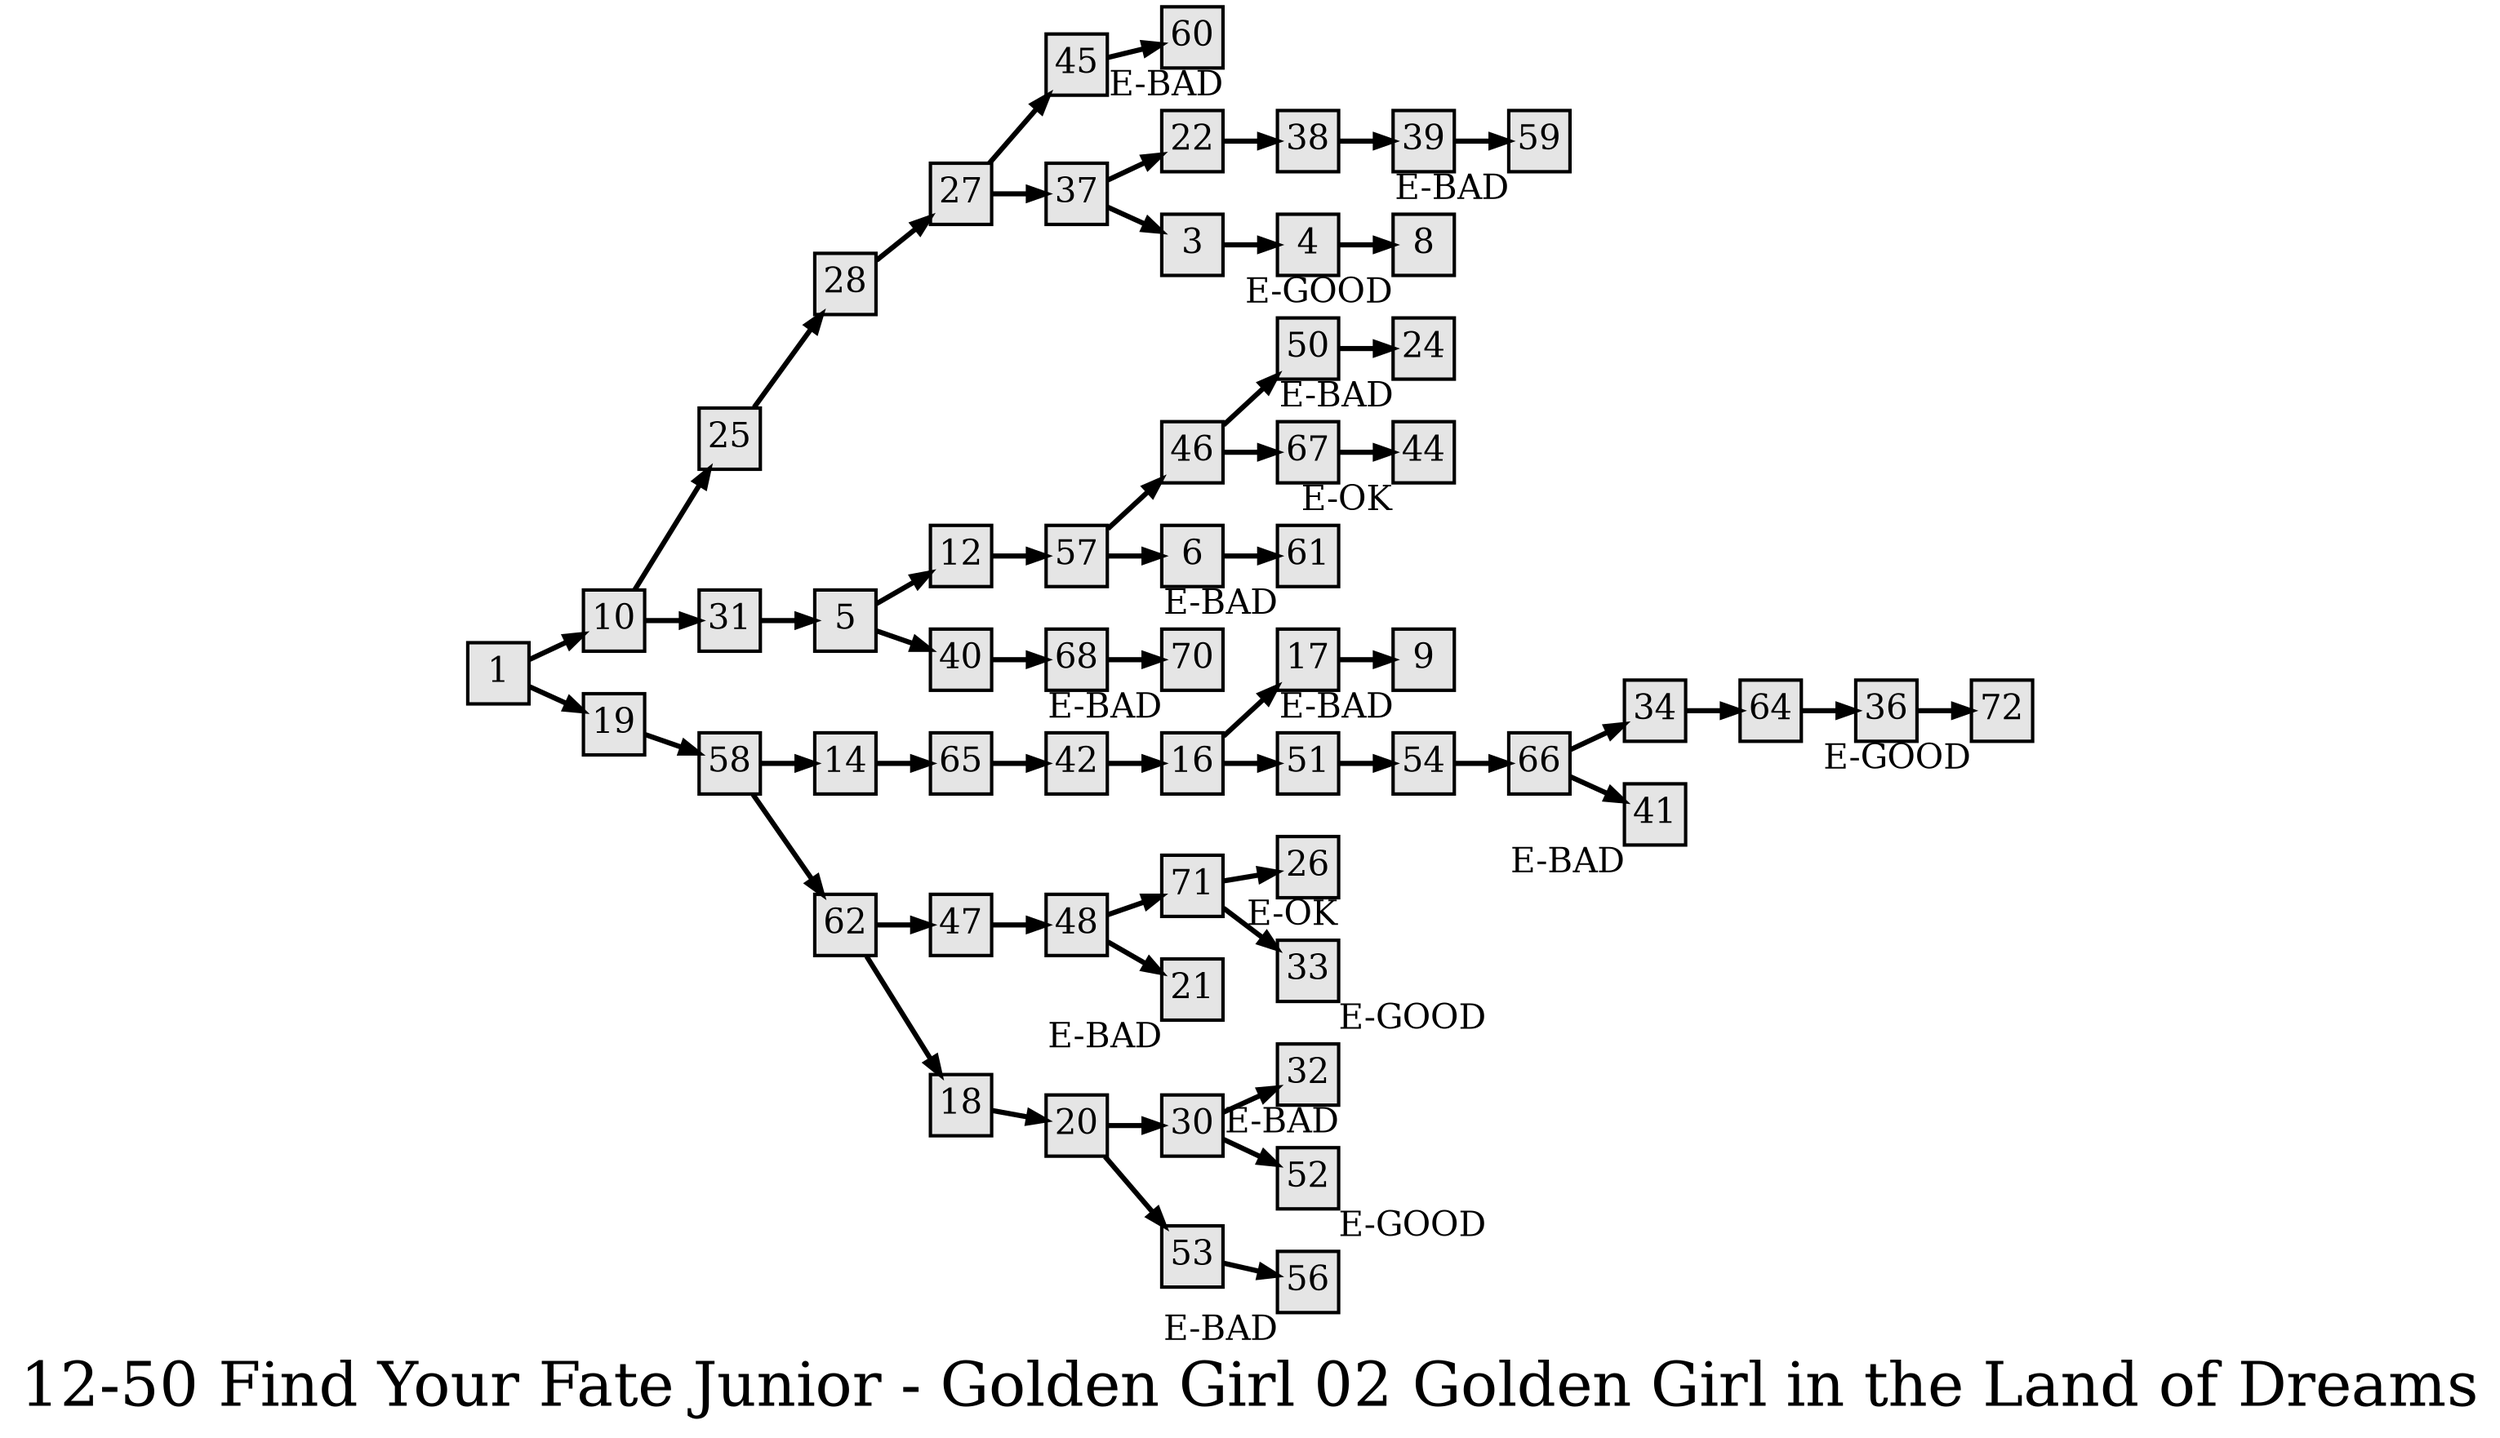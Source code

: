 digraph g{
  graph [ label="12-50 Find Your Fate Junior - Golden Girl 02 Golden Girl in the Land of Dreams" rankdir=LR, ordering=out, fontsize=36, nodesep="0.35", ranksep="0.45"];
  node  [shape=rect, penwidth=2, fontsize=20, style=filled, fillcolor=grey90, margin="0,0", labelfloat=true, regular=true, fixedsize=true];
  edge  [labelfloat=true, penwidth=3, fontsize=12];
  // ---;
  // group  : Katz;
  // id     :;
  // gbid   :;
  // series :;
  // title  :;
  // author :;
  // credit:;
  // - name : Juliet Way-Henthorne;
  // role : encoder;
  // date : 2017-09-14;
  // - name : Jeremy Douglass;
  // role : editor;
  // date : 2017-10-19;
  // render:;
  // - name   : ?;
  // styles : ?;
  // engine : dot;
  // comment: >;
  
  // ---;
  
  // From | To | Label;
  
  1 -> 10;
  1 -> 19;
  3 -> 4;
  4 -> 8;
  5 -> 12;
  5 -> 40;
  6 -> 61;
  8	[ xlabel="E-GOOD" ];
  9	[ xlabel="E-BAD" ];
  10 -> 25;
  10 -> 31;
  12 -> 57;
  14 -> 65;
  16 -> 17;
  16 -> 51;
  17 -> 9;
  18 -> 20;
  19 -> 58;
  20 -> 30;
  20 -> 53;
  21	[ xlabel="E-BAD" ];
  22 -> 38;
  24	[ xlabel="E-BAD" ];
  25 -> 28;
  26	[ xlabel="E-OK" ];
  27 -> 45;
  27 -> 37;
  28 -> 27;
  30 -> 32;
  30 -> 52;
  31 -> 5;
  32	[ xlabel="E-BAD" ];
  33	[ xlabel="E-GOOD" ];
  34 -> 64;
  36 -> 72;
  37 -> 22;
  37 -> 3;
  38 -> 39;
  39 -> 59;
  40 -> 68;
  41	[ xlabel="E-BAD" ];
  42 -> 16;
  44	[ xlabel="E-OK" ];
  45 -> 60;
  46 -> 50;
  46 -> 67;
  47 -> 48;
  48 -> 71;
  48 -> 21;
  50 -> 24;
  51 -> 54;
  52	[ xlabel="E-GOOD" ];
  53 -> 56;
  54 -> 66;
  56	[ xlabel="E-BAD" ];
  57 -> 46;
  57 -> 6;
  58 -> 14;
  58 -> 62;
  59	[ xlabel="E-BAD" ];
  60	[ xlabel="E-BAD" ];
  61	[ xlabel="E-BAD" ];
  62 -> 47;
  62 -> 18;
  64 -> 36;
  65 -> 42;
  66 -> 34;
  66 -> 41;
  67 -> 44;
  68 -> 70;
  70	[ xlabel="E-BAD" ];
  71 -> 26;
  71 -> 33;
  72	[ xlabel="E-GOOD" ];
}

